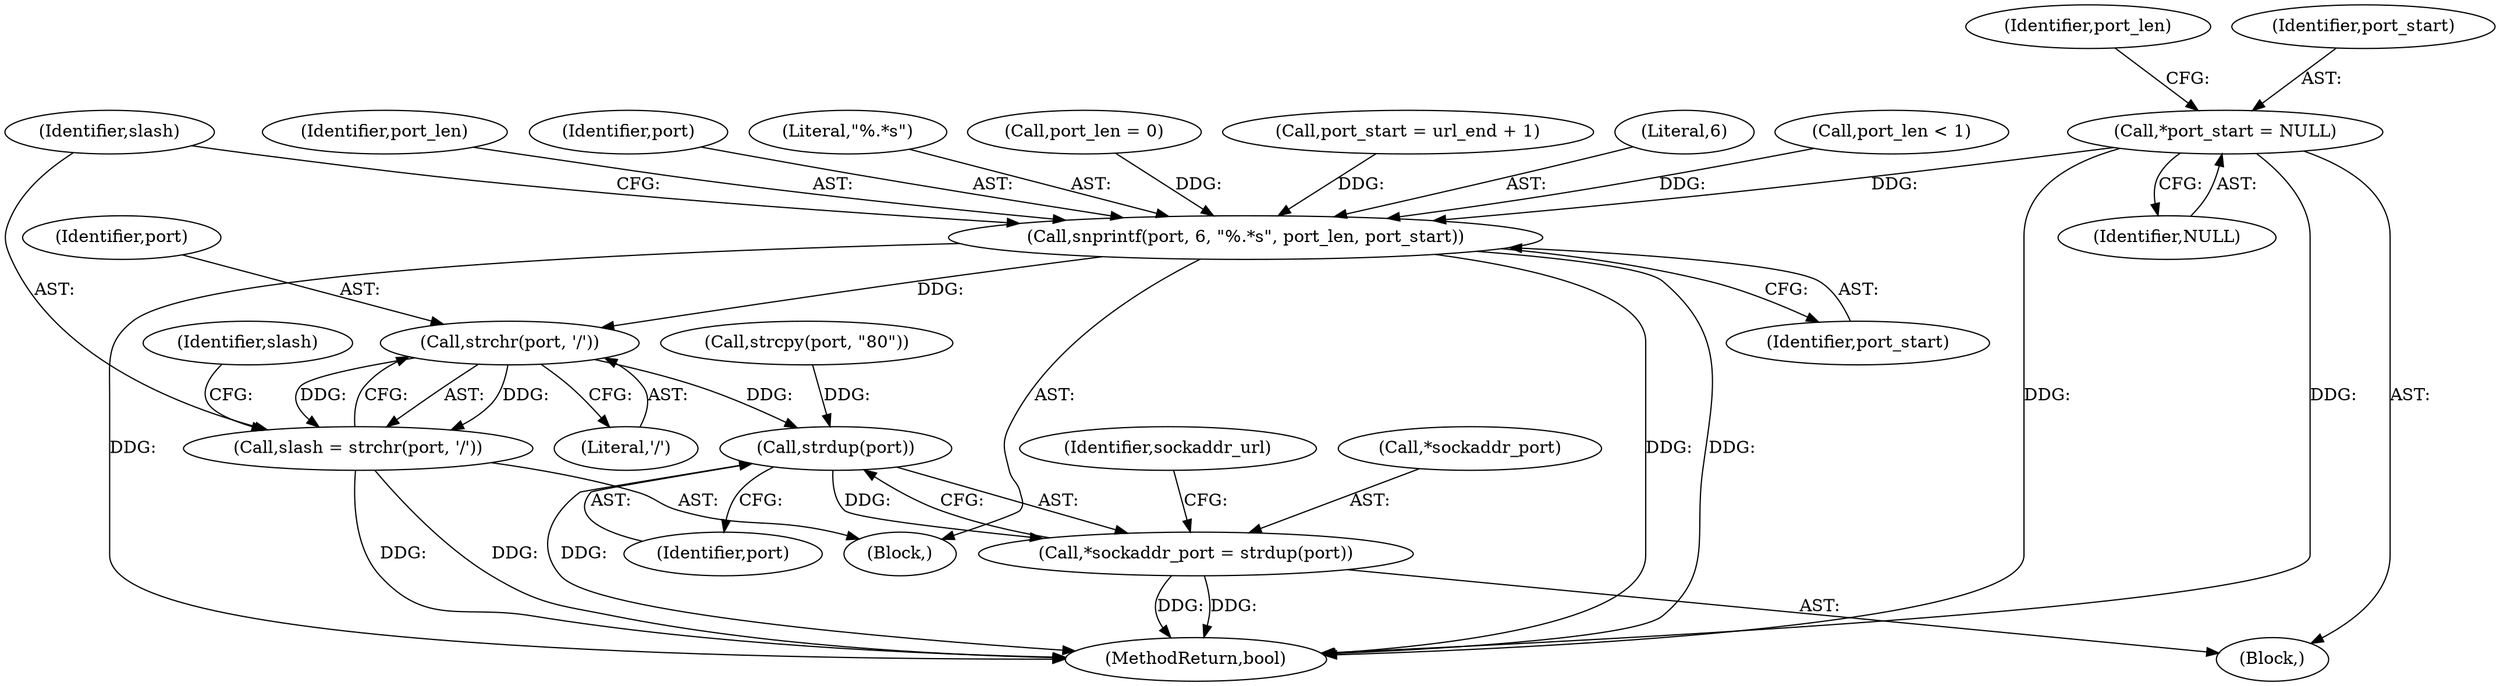 digraph "0_sgminer_b65574bef233474e915fdf18614aa211e31cc6c2@pointer" {
"1000111" [label="(Call,*port_start = NULL)"];
"1000234" [label="(Call,snprintf(port, 6, \"%.*s\", port_len, port_start))"];
"1000242" [label="(Call,strchr(port, '/'))"];
"1000240" [label="(Call,slash = strchr(port, '/'))"];
"1000258" [label="(Call,strdup(port))"];
"1000255" [label="(Call,*sockaddr_port = strdup(port))"];
"1000240" [label="(Call,slash = strchr(port, '/'))"];
"1000119" [label="(Identifier,port_len)"];
"1000246" [label="(Identifier,slash)"];
"1000111" [label="(Call,*port_start = NULL)"];
"1000191" [label="(Call,port_start = url_end + 1)"];
"1000243" [label="(Identifier,port)"];
"1000232" [label="(Block,)"];
"1000256" [label="(Call,*sockaddr_port)"];
"1000236" [label="(Literal,6)"];
"1000242" [label="(Call,strchr(port, '/'))"];
"1000262" [label="(Identifier,sockaddr_url)"];
"1000239" [label="(Identifier,port_start)"];
"1000258" [label="(Call,strdup(port))"];
"1000113" [label="(Identifier,NULL)"];
"1000241" [label="(Identifier,slash)"];
"1000186" [label="(Call,port_len < 1)"];
"1000112" [label="(Identifier,port_start)"];
"1000238" [label="(Identifier,port_len)"];
"1000259" [label="(Identifier,port)"];
"1000105" [label="(Block,)"];
"1000252" [label="(Call,strcpy(port, \"80\"))"];
"1000244" [label="(Literal,'/')"];
"1000235" [label="(Identifier,port)"];
"1000237" [label="(Literal,\"%.*s\")"];
"1000267" [label="(MethodReturn,bool)"];
"1000118" [label="(Call,port_len = 0)"];
"1000234" [label="(Call,snprintf(port, 6, \"%.*s\", port_len, port_start))"];
"1000255" [label="(Call,*sockaddr_port = strdup(port))"];
"1000111" -> "1000105"  [label="AST: "];
"1000111" -> "1000113"  [label="CFG: "];
"1000112" -> "1000111"  [label="AST: "];
"1000113" -> "1000111"  [label="AST: "];
"1000119" -> "1000111"  [label="CFG: "];
"1000111" -> "1000267"  [label="DDG: "];
"1000111" -> "1000267"  [label="DDG: "];
"1000111" -> "1000234"  [label="DDG: "];
"1000234" -> "1000232"  [label="AST: "];
"1000234" -> "1000239"  [label="CFG: "];
"1000235" -> "1000234"  [label="AST: "];
"1000236" -> "1000234"  [label="AST: "];
"1000237" -> "1000234"  [label="AST: "];
"1000238" -> "1000234"  [label="AST: "];
"1000239" -> "1000234"  [label="AST: "];
"1000241" -> "1000234"  [label="CFG: "];
"1000234" -> "1000267"  [label="DDG: "];
"1000234" -> "1000267"  [label="DDG: "];
"1000234" -> "1000267"  [label="DDG: "];
"1000186" -> "1000234"  [label="DDG: "];
"1000118" -> "1000234"  [label="DDG: "];
"1000191" -> "1000234"  [label="DDG: "];
"1000234" -> "1000242"  [label="DDG: "];
"1000242" -> "1000240"  [label="AST: "];
"1000242" -> "1000244"  [label="CFG: "];
"1000243" -> "1000242"  [label="AST: "];
"1000244" -> "1000242"  [label="AST: "];
"1000240" -> "1000242"  [label="CFG: "];
"1000242" -> "1000240"  [label="DDG: "];
"1000242" -> "1000240"  [label="DDG: "];
"1000242" -> "1000258"  [label="DDG: "];
"1000240" -> "1000232"  [label="AST: "];
"1000241" -> "1000240"  [label="AST: "];
"1000246" -> "1000240"  [label="CFG: "];
"1000240" -> "1000267"  [label="DDG: "];
"1000240" -> "1000267"  [label="DDG: "];
"1000258" -> "1000255"  [label="AST: "];
"1000258" -> "1000259"  [label="CFG: "];
"1000259" -> "1000258"  [label="AST: "];
"1000255" -> "1000258"  [label="CFG: "];
"1000258" -> "1000267"  [label="DDG: "];
"1000258" -> "1000255"  [label="DDG: "];
"1000252" -> "1000258"  [label="DDG: "];
"1000255" -> "1000105"  [label="AST: "];
"1000256" -> "1000255"  [label="AST: "];
"1000262" -> "1000255"  [label="CFG: "];
"1000255" -> "1000267"  [label="DDG: "];
"1000255" -> "1000267"  [label="DDG: "];
}
